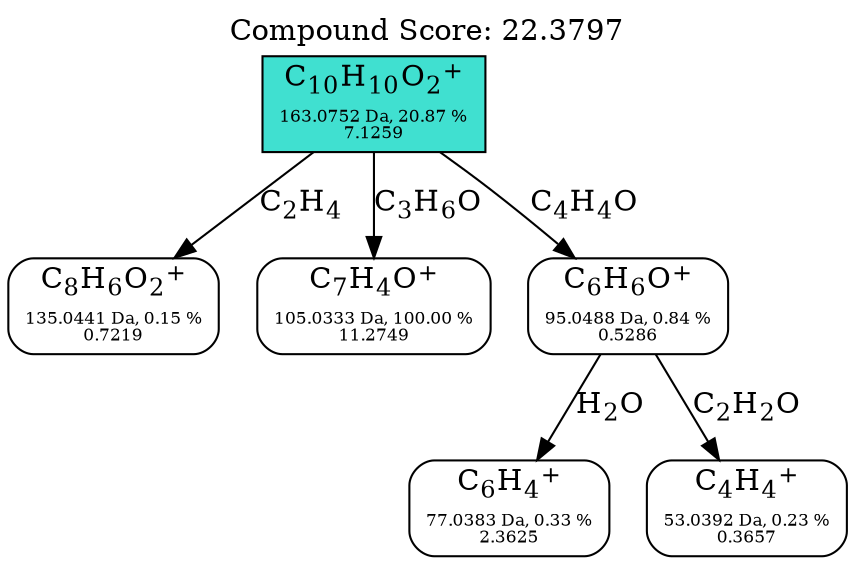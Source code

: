 strict digraph {
	node [shape=rect,style=rounded];
	labelloc="t";
	label="Compound Score: 22.3797";
	C10H11O2 [ fillcolor="#40e0d0" style=filled label=<C<SUB>10</SUB>H<SUB>10</SUB>O<SUB>2</SUB><SUP>+</SUP><FONT POINT-SIZE="8"><BR /> <BR />163.0752 Da, 20.87 %<BR />7.1259</FONT>>];
	C8H7O2 [label=<C<SUB>8</SUB>H<SUB>6</SUB>O<SUB>2</SUB><SUP>+</SUP><FONT POINT-SIZE="8"><BR /> <BR />135.0441 Da, 0.15 %<BR />0.7219</FONT>>];
	C7H5O [label=<C<SUB>7</SUB>H<SUB>4</SUB>O<SUP>+</SUP><FONT POINT-SIZE="8"><BR /> <BR />105.0333 Da, 100.00 %<BR />11.2749</FONT>>];
	C6H7O [label=<C<SUB>6</SUB>H<SUB>6</SUB>O<SUP>+</SUP><FONT POINT-SIZE="8"><BR /> <BR />95.0488 Da, 0.84 %<BR />0.5286</FONT>>];
	C6H5 [label=<C<SUB>6</SUB>H<SUB>4</SUB><SUP>+</SUP><FONT POINT-SIZE="8"><BR /> <BR />77.0383 Da, 0.33 %<BR />2.3625</FONT>>];
	C4H5 [label=<C<SUB>4</SUB>H<SUB>4</SUB><SUP>+</SUP><FONT POINT-SIZE="8"><BR /> <BR />53.0392 Da, 0.23 %<BR />0.3657</FONT>>];

	C10H11O2 -> C8H7O2 [label=<C<SUB>2</SUB>H<SUB>4</SUB>>];
	C10H11O2 -> C7H5O [label=<C<SUB>3</SUB>H<SUB>6</SUB>O>];
	C10H11O2 -> C6H7O [label=<C<SUB>4</SUB>H<SUB>4</SUB>O>];
	C6H7O -> C6H5 [label=<H<SUB>2</SUB>O>];
	C6H7O -> C4H5 [label=<C<SUB>2</SUB>H<SUB>2</SUB>O>];
}
